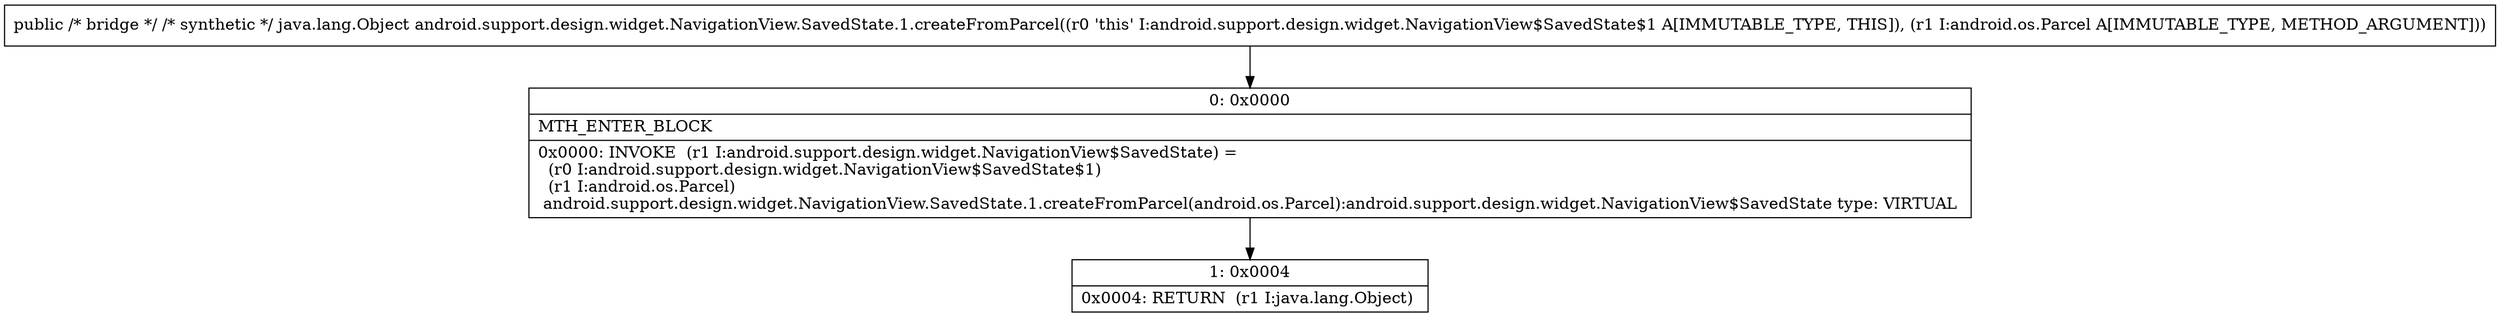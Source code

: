 digraph "CFG forandroid.support.design.widget.NavigationView.SavedState.1.createFromParcel(Landroid\/os\/Parcel;)Ljava\/lang\/Object;" {
Node_0 [shape=record,label="{0\:\ 0x0000|MTH_ENTER_BLOCK\l|0x0000: INVOKE  (r1 I:android.support.design.widget.NavigationView$SavedState) = \l  (r0 I:android.support.design.widget.NavigationView$SavedState$1)\l  (r1 I:android.os.Parcel)\l android.support.design.widget.NavigationView.SavedState.1.createFromParcel(android.os.Parcel):android.support.design.widget.NavigationView$SavedState type: VIRTUAL \l}"];
Node_1 [shape=record,label="{1\:\ 0x0004|0x0004: RETURN  (r1 I:java.lang.Object) \l}"];
MethodNode[shape=record,label="{public \/* bridge *\/ \/* synthetic *\/ java.lang.Object android.support.design.widget.NavigationView.SavedState.1.createFromParcel((r0 'this' I:android.support.design.widget.NavigationView$SavedState$1 A[IMMUTABLE_TYPE, THIS]), (r1 I:android.os.Parcel A[IMMUTABLE_TYPE, METHOD_ARGUMENT])) }"];
MethodNode -> Node_0;
Node_0 -> Node_1;
}

